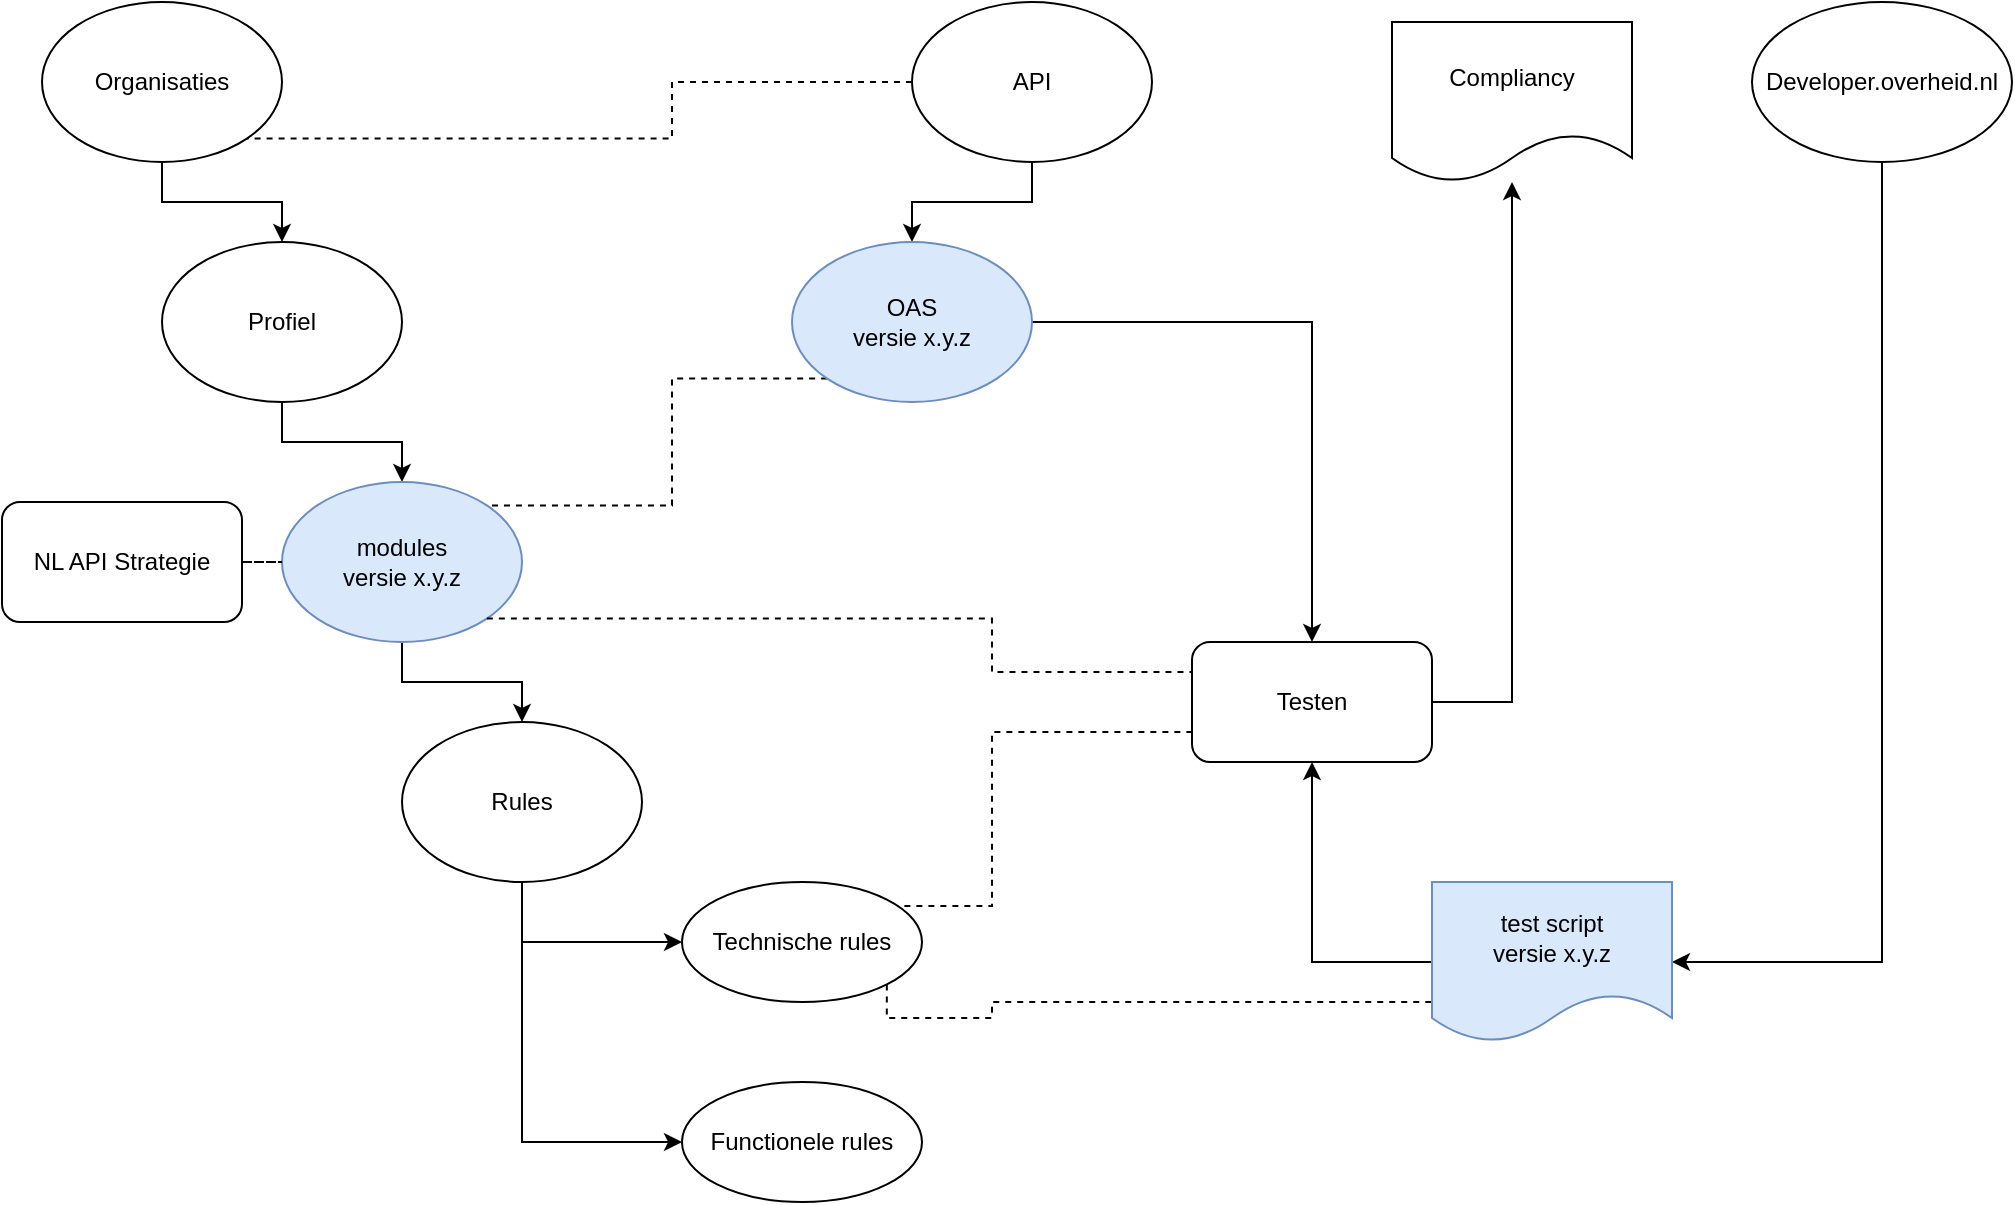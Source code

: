 <mxfile version="21.2.8" type="device">
  <diagram id="ognJbHDZuQq3m8zOa5Wo" name="Page-1">
    <mxGraphModel dx="1137" dy="1013" grid="1" gridSize="10" guides="1" tooltips="1" connect="1" arrows="1" fold="1" page="1" pageScale="1" pageWidth="1169" pageHeight="827" math="0" shadow="0">
      <root>
        <mxCell id="0" />
        <mxCell id="1" parent="0" />
        <mxCell id="DXioXR5Db2a8W-PApKib-6" style="edgeStyle=orthogonalEdgeStyle;rounded=0;orthogonalLoop=1;jettySize=auto;html=1;" parent="1" source="DXioXR5Db2a8W-PApKib-1" target="DXioXR5Db2a8W-PApKib-3" edge="1">
          <mxGeometry relative="1" as="geometry" />
        </mxCell>
        <mxCell id="DXioXR5Db2a8W-PApKib-1" value="Organisaties" style="ellipse;whiteSpace=wrap;html=1;" parent="1" vertex="1">
          <mxGeometry x="145" y="40" width="120" height="80" as="geometry" />
        </mxCell>
        <mxCell id="DXioXR5Db2a8W-PApKib-7" style="edgeStyle=orthogonalEdgeStyle;rounded=0;orthogonalLoop=1;jettySize=auto;html=1;" parent="1" source="DXioXR5Db2a8W-PApKib-3" target="DXioXR5Db2a8W-PApKib-4" edge="1">
          <mxGeometry relative="1" as="geometry" />
        </mxCell>
        <mxCell id="DXioXR5Db2a8W-PApKib-3" value="Profiel" style="ellipse;whiteSpace=wrap;html=1;" parent="1" vertex="1">
          <mxGeometry x="205" y="160" width="120" height="80" as="geometry" />
        </mxCell>
        <mxCell id="DXioXR5Db2a8W-PApKib-8" style="edgeStyle=orthogonalEdgeStyle;rounded=0;orthogonalLoop=1;jettySize=auto;html=1;" parent="1" source="DXioXR5Db2a8W-PApKib-4" target="DXioXR5Db2a8W-PApKib-5" edge="1">
          <mxGeometry relative="1" as="geometry" />
        </mxCell>
        <mxCell id="DXioXR5Db2a8W-PApKib-4" value="modules&lt;br&gt;versie x.y.z" style="ellipse;whiteSpace=wrap;html=1;fillColor=#dae8fc;strokeColor=#6c8ebf;" parent="1" vertex="1">
          <mxGeometry x="265" y="280" width="120" height="80" as="geometry" />
        </mxCell>
        <mxCell id="DXioXR5Db2a8W-PApKib-16" style="edgeStyle=orthogonalEdgeStyle;rounded=0;orthogonalLoop=1;jettySize=auto;html=1;entryX=0;entryY=0.5;entryDx=0;entryDy=0;exitX=0.5;exitY=1;exitDx=0;exitDy=0;" parent="1" source="DXioXR5Db2a8W-PApKib-5" target="DXioXR5Db2a8W-PApKib-14" edge="1">
          <mxGeometry relative="1" as="geometry" />
        </mxCell>
        <mxCell id="DXioXR5Db2a8W-PApKib-17" style="edgeStyle=orthogonalEdgeStyle;rounded=0;orthogonalLoop=1;jettySize=auto;html=1;exitX=0.5;exitY=1;exitDx=0;exitDy=0;entryX=0;entryY=0.5;entryDx=0;entryDy=0;" parent="1" source="DXioXR5Db2a8W-PApKib-5" target="DXioXR5Db2a8W-PApKib-15" edge="1">
          <mxGeometry relative="1" as="geometry" />
        </mxCell>
        <mxCell id="DXioXR5Db2a8W-PApKib-5" value="Rules" style="ellipse;whiteSpace=wrap;html=1;" parent="1" vertex="1">
          <mxGeometry x="325" y="400" width="120" height="80" as="geometry" />
        </mxCell>
        <mxCell id="DXioXR5Db2a8W-PApKib-11" style="edgeStyle=orthogonalEdgeStyle;rounded=0;orthogonalLoop=1;jettySize=auto;html=1;entryX=0.5;entryY=0;entryDx=0;entryDy=0;" parent="1" source="DXioXR5Db2a8W-PApKib-9" target="DXioXR5Db2a8W-PApKib-10" edge="1">
          <mxGeometry relative="1" as="geometry" />
        </mxCell>
        <mxCell id="DXioXR5Db2a8W-PApKib-9" value="API" style="ellipse;whiteSpace=wrap;html=1;" parent="1" vertex="1">
          <mxGeometry x="580" y="40" width="120" height="80" as="geometry" />
        </mxCell>
        <mxCell id="DXioXR5Db2a8W-PApKib-12" style="edgeStyle=orthogonalEdgeStyle;rounded=0;orthogonalLoop=1;jettySize=auto;html=1;entryX=1;entryY=0;entryDx=0;entryDy=0;endArrow=none;endFill=0;dashed=1;exitX=0;exitY=1;exitDx=0;exitDy=0;" parent="1" source="DXioXR5Db2a8W-PApKib-10" target="DXioXR5Db2a8W-PApKib-4" edge="1">
          <mxGeometry relative="1" as="geometry">
            <Array as="points">
              <mxPoint x="460" y="228" />
              <mxPoint x="460" y="292" />
            </Array>
          </mxGeometry>
        </mxCell>
        <mxCell id="DXioXR5Db2a8W-PApKib-13" style="edgeStyle=orthogonalEdgeStyle;rounded=0;orthogonalLoop=1;jettySize=auto;html=1;entryX=1;entryY=1;entryDx=0;entryDy=0;endArrow=none;endFill=0;dashed=1;exitX=0;exitY=0.5;exitDx=0;exitDy=0;" parent="1" source="DXioXR5Db2a8W-PApKib-9" target="DXioXR5Db2a8W-PApKib-1" edge="1">
          <mxGeometry relative="1" as="geometry">
            <Array as="points">
              <mxPoint x="460" y="80" />
              <mxPoint x="460" y="108" />
            </Array>
          </mxGeometry>
        </mxCell>
        <mxCell id="DXioXR5Db2a8W-PApKib-19" style="edgeStyle=orthogonalEdgeStyle;rounded=0;orthogonalLoop=1;jettySize=auto;html=1;entryX=0.5;entryY=0;entryDx=0;entryDy=0;" parent="1" source="DXioXR5Db2a8W-PApKib-10" target="DXioXR5Db2a8W-PApKib-18" edge="1">
          <mxGeometry relative="1" as="geometry" />
        </mxCell>
        <mxCell id="DXioXR5Db2a8W-PApKib-10" value="OAS&lt;br&gt;versie x.y.z" style="ellipse;whiteSpace=wrap;html=1;fillColor=#dae8fc;strokeColor=#6c8ebf;" parent="1" vertex="1">
          <mxGeometry x="520" y="160" width="120" height="80" as="geometry" />
        </mxCell>
        <mxCell id="DXioXR5Db2a8W-PApKib-20" style="edgeStyle=orthogonalEdgeStyle;rounded=0;orthogonalLoop=1;jettySize=auto;html=1;entryX=0;entryY=0.75;entryDx=0;entryDy=0;endArrow=none;endFill=0;dashed=1;exitX=1;exitY=0;exitDx=0;exitDy=0;" parent="1" source="DXioXR5Db2a8W-PApKib-14" target="DXioXR5Db2a8W-PApKib-18" edge="1">
          <mxGeometry relative="1" as="geometry">
            <Array as="points">
              <mxPoint x="620" y="492" />
              <mxPoint x="620" y="405" />
            </Array>
          </mxGeometry>
        </mxCell>
        <mxCell id="DXioXR5Db2a8W-PApKib-14" value="Technische rules" style="ellipse;whiteSpace=wrap;html=1;" parent="1" vertex="1">
          <mxGeometry x="465" y="480" width="120" height="60" as="geometry" />
        </mxCell>
        <mxCell id="DXioXR5Db2a8W-PApKib-15" value="Functionele rules" style="ellipse;whiteSpace=wrap;html=1;" parent="1" vertex="1">
          <mxGeometry x="465" y="580" width="120" height="60" as="geometry" />
        </mxCell>
        <mxCell id="DXioXR5Db2a8W-PApKib-22" style="edgeStyle=orthogonalEdgeStyle;rounded=0;orthogonalLoop=1;jettySize=auto;html=1;exitX=1;exitY=0.5;exitDx=0;exitDy=0;" parent="1" source="DXioXR5Db2a8W-PApKib-18" target="DXioXR5Db2a8W-PApKib-21" edge="1">
          <mxGeometry relative="1" as="geometry" />
        </mxCell>
        <mxCell id="DXioXR5Db2a8W-PApKib-18" value="Testen" style="rounded=1;whiteSpace=wrap;html=1;" parent="1" vertex="1">
          <mxGeometry x="720" y="360" width="120" height="60" as="geometry" />
        </mxCell>
        <mxCell id="DXioXR5Db2a8W-PApKib-21" value="Compliancy" style="shape=document;whiteSpace=wrap;html=1;boundedLbl=1;" parent="1" vertex="1">
          <mxGeometry x="820" y="50" width="120" height="80" as="geometry" />
        </mxCell>
        <mxCell id="DXioXR5Db2a8W-PApKib-24" style="edgeStyle=orthogonalEdgeStyle;rounded=0;orthogonalLoop=1;jettySize=auto;html=1;entryX=0.5;entryY=1;entryDx=0;entryDy=0;exitX=0;exitY=0.5;exitDx=0;exitDy=0;" parent="1" source="DXioXR5Db2a8W-PApKib-30" target="DXioXR5Db2a8W-PApKib-18" edge="1">
          <mxGeometry relative="1" as="geometry" />
        </mxCell>
        <mxCell id="DXioXR5Db2a8W-PApKib-25" value="" style="endArrow=none;dashed=1;html=1;rounded=0;entryX=0;entryY=0.75;entryDx=0;entryDy=0;exitX=1;exitY=1;exitDx=0;exitDy=0;edgeStyle=orthogonalEdgeStyle;" parent="1" source="DXioXR5Db2a8W-PApKib-14" target="DXioXR5Db2a8W-PApKib-30" edge="1">
          <mxGeometry width="50" height="50" relative="1" as="geometry">
            <mxPoint x="550" y="370" as="sourcePoint" />
            <mxPoint x="600" y="320" as="targetPoint" />
            <Array as="points">
              <mxPoint x="620" y="548" />
              <mxPoint x="620" y="540" />
            </Array>
          </mxGeometry>
        </mxCell>
        <mxCell id="DXioXR5Db2a8W-PApKib-26" value="" style="endArrow=none;dashed=1;html=1;rounded=0;entryX=0;entryY=0.25;entryDx=0;entryDy=0;exitX=1;exitY=1;exitDx=0;exitDy=0;edgeStyle=orthogonalEdgeStyle;" parent="1" source="DXioXR5Db2a8W-PApKib-4" target="DXioXR5Db2a8W-PApKib-18" edge="1">
          <mxGeometry width="50" height="50" relative="1" as="geometry">
            <mxPoint x="652.426" y="528.284" as="sourcePoint" />
            <mxPoint x="917.574" y="528.284" as="targetPoint" />
            <Array as="points">
              <mxPoint x="620" y="348" />
              <mxPoint x="620" y="375" />
            </Array>
          </mxGeometry>
        </mxCell>
        <mxCell id="DXioXR5Db2a8W-PApKib-27" value="Developer.overheid.nl" style="ellipse;whiteSpace=wrap;html=1;" parent="1" vertex="1">
          <mxGeometry x="1000" y="40" width="130" height="80" as="geometry" />
        </mxCell>
        <mxCell id="DXioXR5Db2a8W-PApKib-29" style="edgeStyle=orthogonalEdgeStyle;rounded=0;orthogonalLoop=1;jettySize=auto;html=1;exitX=0.5;exitY=1;exitDx=0;exitDy=0;entryX=1;entryY=0.5;entryDx=0;entryDy=0;" parent="1" source="DXioXR5Db2a8W-PApKib-27" target="DXioXR5Db2a8W-PApKib-30" edge="1">
          <mxGeometry relative="1" as="geometry">
            <mxPoint x="850" y="400" as="sourcePoint" />
            <mxPoint x="950" y="130" as="targetPoint" />
          </mxGeometry>
        </mxCell>
        <mxCell id="DXioXR5Db2a8W-PApKib-30" value="test script&lt;br&gt;versie x.y.z" style="shape=document;whiteSpace=wrap;html=1;boundedLbl=1;fillColor=#dae8fc;strokeColor=#6c8ebf;" parent="1" vertex="1">
          <mxGeometry x="840" y="480" width="120" height="80" as="geometry" />
        </mxCell>
        <mxCell id="DXioXR5Db2a8W-PApKib-32" style="edgeStyle=orthogonalEdgeStyle;rounded=0;orthogonalLoop=1;jettySize=auto;html=1;dashed=1;endArrow=none;endFill=0;" parent="1" source="DXioXR5Db2a8W-PApKib-31" target="DXioXR5Db2a8W-PApKib-4" edge="1">
          <mxGeometry relative="1" as="geometry" />
        </mxCell>
        <mxCell id="DXioXR5Db2a8W-PApKib-31" value="NL API Strategie" style="rounded=1;whiteSpace=wrap;html=1;" parent="1" vertex="1">
          <mxGeometry x="125" y="290" width="120" height="60" as="geometry" />
        </mxCell>
      </root>
    </mxGraphModel>
  </diagram>
</mxfile>
